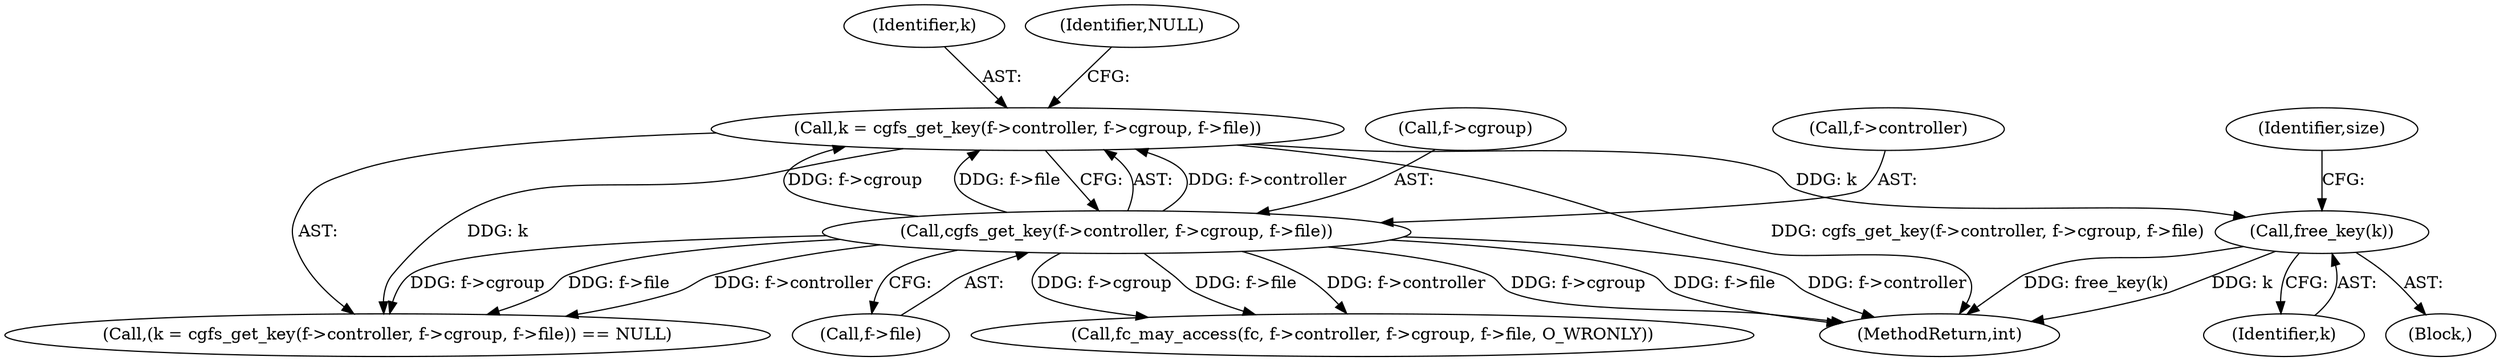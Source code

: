 digraph "0_lxcfs_8ee2a503e102b1a43ec4d83113dc275ab20a869a@API" {
"1000280" [label="(Call,free_key(k))"];
"1000168" [label="(Call,k = cgfs_get_key(f->controller, f->cgroup, f->file))"];
"1000170" [label="(Call,cgfs_get_key(f->controller, f->cgroup, f->file))"];
"1000169" [label="(Identifier,k)"];
"1000174" [label="(Call,f->cgroup)"];
"1000283" [label="(Identifier,size)"];
"1000281" [label="(Identifier,k)"];
"1000180" [label="(Identifier,NULL)"];
"1000280" [label="(Call,free_key(k))"];
"1000106" [label="(Block,)"];
"1000168" [label="(Call,k = cgfs_get_key(f->controller, f->cgroup, f->file))"];
"1000284" [label="(MethodReturn,int)"];
"1000177" [label="(Call,f->file)"];
"1000189" [label="(Call,fc_may_access(fc, f->controller, f->cgroup, f->file, O_WRONLY))"];
"1000167" [label="(Call,(k = cgfs_get_key(f->controller, f->cgroup, f->file)) == NULL)"];
"1000171" [label="(Call,f->controller)"];
"1000170" [label="(Call,cgfs_get_key(f->controller, f->cgroup, f->file))"];
"1000280" -> "1000106"  [label="AST: "];
"1000280" -> "1000281"  [label="CFG: "];
"1000281" -> "1000280"  [label="AST: "];
"1000283" -> "1000280"  [label="CFG: "];
"1000280" -> "1000284"  [label="DDG: free_key(k)"];
"1000280" -> "1000284"  [label="DDG: k"];
"1000168" -> "1000280"  [label="DDG: k"];
"1000168" -> "1000167"  [label="AST: "];
"1000168" -> "1000170"  [label="CFG: "];
"1000169" -> "1000168"  [label="AST: "];
"1000170" -> "1000168"  [label="AST: "];
"1000180" -> "1000168"  [label="CFG: "];
"1000168" -> "1000284"  [label="DDG: cgfs_get_key(f->controller, f->cgroup, f->file)"];
"1000168" -> "1000167"  [label="DDG: k"];
"1000170" -> "1000168"  [label="DDG: f->controller"];
"1000170" -> "1000168"  [label="DDG: f->cgroup"];
"1000170" -> "1000168"  [label="DDG: f->file"];
"1000170" -> "1000177"  [label="CFG: "];
"1000171" -> "1000170"  [label="AST: "];
"1000174" -> "1000170"  [label="AST: "];
"1000177" -> "1000170"  [label="AST: "];
"1000170" -> "1000284"  [label="DDG: f->controller"];
"1000170" -> "1000284"  [label="DDG: f->file"];
"1000170" -> "1000284"  [label="DDG: f->cgroup"];
"1000170" -> "1000167"  [label="DDG: f->controller"];
"1000170" -> "1000167"  [label="DDG: f->cgroup"];
"1000170" -> "1000167"  [label="DDG: f->file"];
"1000170" -> "1000189"  [label="DDG: f->controller"];
"1000170" -> "1000189"  [label="DDG: f->cgroup"];
"1000170" -> "1000189"  [label="DDG: f->file"];
}
